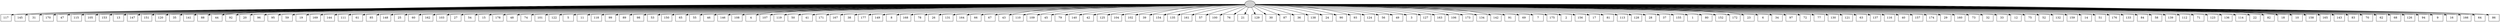 digraph G {
0[style=filled, fillcolor=grey82, label=""];
1[shape=box,style=filled, fillcolor=white,label="117\n"];
2[shape=box,style=filled, fillcolor=white,label="145\n"];
3[shape=box,style=filled, fillcolor=white,label="31\n"];
4[shape=box,style=filled, fillcolor=white,label="170\n"];
5[shape=box,style=filled, fillcolor=white,label="47\n"];
6[shape=box,style=filled, fillcolor=white,label="115\n"];
7[shape=box,style=filled, fillcolor=white,label="105\n"];
8[shape=box,style=filled, fillcolor=white,label="153\n"];
9[shape=box,style=filled, fillcolor=white,label="13\n"];
10[shape=box,style=filled, fillcolor=white,label="147\n"];
11[shape=box,style=filled, fillcolor=white,label="151\n"];
12[shape=box,style=filled, fillcolor=white,label="120\n"];
13[shape=box,style=filled, fillcolor=white,label="35\n"];
14[shape=box,style=filled, fillcolor=white,label="141\n"];
15[shape=box,style=filled, fillcolor=white,label="88\n"];
16[shape=box,style=filled, fillcolor=white,label="44\n"];
17[shape=box,style=filled, fillcolor=white,label="92\n"];
18[shape=box,style=filled, fillcolor=white,label="20\n"];
19[shape=box,style=filled, fillcolor=white,label="96\n"];
20[shape=box,style=filled, fillcolor=white,label="95\n"];
21[shape=box,style=filled, fillcolor=white,label="59\n"];
22[shape=box,style=filled, fillcolor=white,label="19\n"];
23[shape=box,style=filled, fillcolor=white,label="169\n"];
24[shape=box,style=filled, fillcolor=white,label="144\n"];
25[shape=box,style=filled, fillcolor=white,label="111\n"];
26[shape=box,style=filled, fillcolor=white,label="61\n"];
27[shape=box,style=filled, fillcolor=white,label="85\n"];
28[shape=box,style=filled, fillcolor=white,label="148\n"];
29[shape=box,style=filled, fillcolor=white,label="25\n"];
30[shape=box,style=filled, fillcolor=white,label="60\n"];
31[shape=box,style=filled, fillcolor=white,label="162\n"];
32[shape=box,style=filled, fillcolor=white,label="103\n"];
33[shape=box,style=filled, fillcolor=white,label="27\n"];
34[shape=box,style=filled, fillcolor=white,label="54\n"];
35[shape=box,style=filled, fillcolor=white,label="15\n"];
36[shape=box,style=filled, fillcolor=white,label="178\n"];
37[shape=box,style=filled, fillcolor=white,label="48\n"];
38[shape=box,style=filled, fillcolor=white,label="74\n"];
39[shape=box,style=filled, fillcolor=white,label="101\n"];
40[shape=box,style=filled, fillcolor=white,label="122\n"];
41[shape=box,style=filled, fillcolor=white,label="5\n"];
42[shape=box,style=filled, fillcolor=white,label="11\n"];
43[shape=box,style=filled, fillcolor=white,label="118\n"];
44[shape=box,style=filled, fillcolor=white,label="99\n"];
45[shape=box,style=filled, fillcolor=white,label="89\n"];
46[shape=box,style=filled, fillcolor=white,label="98\n"];
47[shape=box,style=filled, fillcolor=white,label="53\n"];
48[shape=box,style=filled, fillcolor=white,label="150\n"];
49[shape=box,style=filled, fillcolor=white,label="65\n"];
50[shape=box,style=filled, fillcolor=white,label="55\n"];
51[shape=box,style=filled, fillcolor=white,label="46\n"];
52[shape=box,style=filled, fillcolor=white,label="146\n"];
53[shape=box,style=filled, fillcolor=white,label="108\n"];
54[shape=box,style=filled, fillcolor=white,label="4\n"];
55[shape=box,style=filled, fillcolor=white,label="107\n"];
56[shape=box,style=filled, fillcolor=white,label="119\n"];
57[shape=box,style=filled, fillcolor=white,label="50\n"];
58[shape=box,style=filled, fillcolor=white,label="41\n"];
59[shape=box,style=filled, fillcolor=white,label="171\n"];
60[shape=box,style=filled, fillcolor=white,label="167\n"];
61[shape=box,style=filled, fillcolor=white,label="38\n"];
62[shape=box,style=filled, fillcolor=white,label="177\n"];
63[shape=box,style=filled, fillcolor=white,label="149\n"];
64[shape=box,style=filled, fillcolor=white,label="8\n"];
65[shape=box,style=filled, fillcolor=white,label="168\n"];
66[shape=box,style=filled, fillcolor=white,label="78\n"];
67[shape=box,style=filled, fillcolor=white,label="26\n"];
68[shape=box,style=filled, fillcolor=white,label="131\n"];
69[shape=box,style=filled, fillcolor=white,label="164\n"];
70[shape=box,style=filled, fillcolor=white,label="66\n"];
71[shape=box,style=filled, fillcolor=white,label="67\n"];
72[shape=box,style=filled, fillcolor=white,label="43\n"];
73[shape=box,style=filled, fillcolor=white,label="110\n"];
74[shape=box,style=filled, fillcolor=white,label="109\n"];
75[shape=box,style=filled, fillcolor=white,label="45\n"];
76[shape=box,style=filled, fillcolor=white,label="79\n"];
77[shape=box,style=filled, fillcolor=white,label="140\n"];
78[shape=box,style=filled, fillcolor=white,label="42\n"];
79[shape=box,style=filled, fillcolor=white,label="125\n"];
80[shape=box,style=filled, fillcolor=white,label="104\n"];
81[shape=box,style=filled, fillcolor=white,label="102\n"];
82[shape=box,style=filled, fillcolor=white,label="39\n"];
83[shape=box,style=filled, fillcolor=white,label="154\n"];
84[shape=box,style=filled, fillcolor=white,label="135\n"];
85[shape=box,style=filled, fillcolor=white,label="161\n"];
86[shape=box,style=filled, fillcolor=white,label="57\n"];
87[shape=box,style=filled, fillcolor=white,label="100\n"];
88[shape=box,style=filled, fillcolor=white,label="76\n"];
89[shape=box,style=filled, fillcolor=white,label="21\n"];
90[shape=box,style=filled, fillcolor=white,label="129\n"];
91[shape=box,style=filled, fillcolor=white,label="30\n"];
92[shape=box,style=filled, fillcolor=white,label="87\n"];
93[shape=box,style=filled, fillcolor=white,label="36\n"];
94[shape=box,style=filled, fillcolor=white,label="138\n"];
95[shape=box,style=filled, fillcolor=white,label="24\n"];
96[shape=box,style=filled, fillcolor=white,label="90\n"];
97[shape=box,style=filled, fillcolor=white,label="93\n"];
98[shape=box,style=filled, fillcolor=white,label="124\n"];
99[shape=box,style=filled, fillcolor=white,label="56\n"];
100[shape=box,style=filled, fillcolor=white,label="49\n"];
101[shape=box,style=filled, fillcolor=white,label="3\n"];
102[shape=box,style=filled, fillcolor=white,label="127\n"];
103[shape=box,style=filled, fillcolor=white,label="163\n"];
104[shape=box,style=filled, fillcolor=white,label="106\n"];
105[shape=box,style=filled, fillcolor=white,label="173\n"];
106[shape=box,style=filled, fillcolor=white,label="134\n"];
107[shape=box,style=filled, fillcolor=white,label="142\n"];
108[shape=box,style=filled, fillcolor=white,label="91\n"];
109[shape=box,style=filled, fillcolor=white,label="69\n"];
110[shape=box,style=filled, fillcolor=white,label="7\n"];
111[shape=box,style=filled, fillcolor=white,label="175\n"];
112[shape=box,style=filled, fillcolor=white,label="2\n"];
113[shape=box,style=filled, fillcolor=white,label="156\n"];
114[shape=box,style=filled, fillcolor=white,label="17\n"];
115[shape=box,style=filled, fillcolor=white,label="81\n"];
116[shape=box,style=filled, fillcolor=white,label="113\n"];
117[shape=box,style=filled, fillcolor=white,label="128\n"];
118[shape=box,style=filled, fillcolor=white,label="28\n"];
119[shape=box,style=filled, fillcolor=white,label="37\n"];
120[shape=box,style=filled, fillcolor=white,label="155\n"];
121[shape=box,style=filled, fillcolor=white,label="1\n"];
122[shape=box,style=filled, fillcolor=white,label="80\n"];
123[shape=box,style=filled, fillcolor=white,label="152\n"];
124[shape=box,style=filled, fillcolor=white,label="172\n"];
125[shape=box,style=filled, fillcolor=white,label="23\n"];
126[shape=box,style=filled, fillcolor=white,label="6\n"];
127[shape=box,style=filled, fillcolor=white,label="34\n"];
128[shape=box,style=filled, fillcolor=white,label="97\n"];
129[shape=box,style=filled, fillcolor=white,label="72\n"];
130[shape=box,style=filled, fillcolor=white,label="77\n"];
131[shape=box,style=filled, fillcolor=white,label="130\n"];
132[shape=box,style=filled, fillcolor=white,label="121\n"];
133[shape=box,style=filled, fillcolor=white,label="63\n"];
134[shape=box,style=filled, fillcolor=white,label="137\n"];
135[shape=box,style=filled, fillcolor=white,label="116\n"];
136[shape=box,style=filled, fillcolor=white,label="40\n"];
137[shape=box,style=filled, fillcolor=white,label="157\n"];
138[shape=box,style=filled, fillcolor=white,label="174\n"];
139[shape=box,style=filled, fillcolor=white,label="29\n"];
140[shape=box,style=filled, fillcolor=white,label="160\n"];
141[shape=box,style=filled, fillcolor=white,label="73\n"];
142[shape=box,style=filled, fillcolor=white,label="32\n"];
143[shape=box,style=filled, fillcolor=white,label="33\n"];
144[shape=box,style=filled, fillcolor=white,label="12\n"];
145[shape=box,style=filled, fillcolor=white,label="75\n"];
146[shape=box,style=filled, fillcolor=white,label="52\n"];
147[shape=box,style=filled, fillcolor=white,label="132\n"];
148[shape=box,style=filled, fillcolor=white,label="159\n"];
149[shape=box,style=filled, fillcolor=white,label="14\n"];
150[shape=box,style=filled, fillcolor=white,label="51\n"];
151[shape=box,style=filled, fillcolor=white,label="176\n"];
152[shape=box,style=filled, fillcolor=white,label="133\n"];
153[shape=box,style=filled, fillcolor=white,label="84\n"];
154[shape=box,style=filled, fillcolor=white,label="58\n"];
155[shape=box,style=filled, fillcolor=white,label="139\n"];
156[shape=box,style=filled, fillcolor=white,label="112\n"];
157[shape=box,style=filled, fillcolor=white,label="71\n"];
158[shape=box,style=filled, fillcolor=white,label="123\n"];
159[shape=box,style=filled, fillcolor=white,label="136\n"];
160[shape=box,style=filled, fillcolor=white,label="114\n"];
161[shape=box,style=filled, fillcolor=white,label="22\n"];
162[shape=box,style=filled, fillcolor=white,label="82\n"];
163[shape=box,style=filled, fillcolor=white,label="18\n"];
164[shape=box,style=filled, fillcolor=white,label="10\n"];
165[shape=box,style=filled, fillcolor=white,label="158\n"];
166[shape=box,style=filled, fillcolor=white,label="165\n"];
167[shape=box,style=filled, fillcolor=white,label="143\n"];
168[shape=box,style=filled, fillcolor=white,label="83\n"];
169[shape=box,style=filled, fillcolor=white,label="70\n"];
170[shape=box,style=filled, fillcolor=white,label="62\n"];
171[shape=box,style=filled, fillcolor=white,label="68\n"];
172[shape=box,style=filled, fillcolor=white,label="126\n"];
173[shape=box,style=filled, fillcolor=white,label="94\n"];
174[shape=box,style=filled, fillcolor=white,label="9\n"];
175[shape=box,style=filled, fillcolor=white,label="16\n"];
176[shape=box,style=filled, fillcolor=white,label="166\n"];
177[shape=box,style=filled, fillcolor=white,label="64\n"];
178[shape=box,style=filled, fillcolor=white,label="86\n"];
0->1 ;
0->2 ;
0->3 ;
0->4 ;
0->5 ;
0->6 ;
0->7 ;
0->8 ;
0->9 ;
0->10 ;
0->11 ;
0->12 ;
0->13 ;
0->14 ;
0->15 ;
0->16 ;
0->17 ;
0->18 ;
0->19 ;
0->20 ;
0->21 ;
0->22 ;
0->23 ;
0->24 ;
0->25 ;
0->26 ;
0->27 ;
0->28 ;
0->29 ;
0->30 ;
0->31 ;
0->32 ;
0->33 ;
0->34 ;
0->35 ;
0->36 ;
0->37 ;
0->38 ;
0->39 ;
0->40 ;
0->41 ;
0->42 ;
0->43 ;
0->44 ;
0->45 ;
0->46 ;
0->47 ;
0->48 ;
0->49 ;
0->50 ;
0->51 ;
0->52 ;
0->53 ;
0->54 ;
0->55 ;
0->56 ;
0->57 ;
0->58 ;
0->59 ;
0->60 ;
0->61 ;
0->62 ;
0->63 ;
0->64 ;
0->65 ;
0->66 ;
0->67 ;
0->68 ;
0->69 ;
0->70 ;
0->71 ;
0->72 ;
0->73 ;
0->74 ;
0->75 ;
0->76 ;
0->77 ;
0->78 ;
0->79 ;
0->80 ;
0->81 ;
0->82 ;
0->83 ;
0->84 ;
0->85 ;
0->86 ;
0->87 ;
0->88 ;
0->89 ;
0->90 ;
0->91 ;
0->92 ;
0->93 ;
0->94 ;
0->95 ;
0->96 ;
0->97 ;
0->98 ;
0->99 ;
0->100 ;
0->101 ;
0->102 ;
0->103 ;
0->104 ;
0->105 ;
0->106 ;
0->107 ;
0->108 ;
0->109 ;
0->110 ;
0->111 ;
0->112 ;
0->113 ;
0->114 ;
0->115 ;
0->116 ;
0->117 ;
0->118 ;
0->119 ;
0->120 ;
0->121 ;
0->122 ;
0->123 ;
0->124 ;
0->125 ;
0->126 ;
0->127 ;
0->128 ;
0->129 ;
0->130 ;
0->131 ;
0->132 ;
0->133 ;
0->134 ;
0->135 ;
0->136 ;
0->137 ;
0->138 ;
0->139 ;
0->140 ;
0->141 ;
0->142 ;
0->143 ;
0->144 ;
0->145 ;
0->146 ;
0->147 ;
0->148 ;
0->149 ;
0->150 ;
0->151 ;
0->152 ;
0->153 ;
0->154 ;
0->155 ;
0->156 ;
0->157 ;
0->158 ;
0->159 ;
0->160 ;
0->161 ;
0->162 ;
0->163 ;
0->164 ;
0->165 ;
0->166 ;
0->167 ;
0->168 ;
0->169 ;
0->170 ;
0->171 ;
0->172 ;
0->173 ;
0->174 ;
0->175 ;
0->176 ;
0->177 ;
0->178 ;
}
